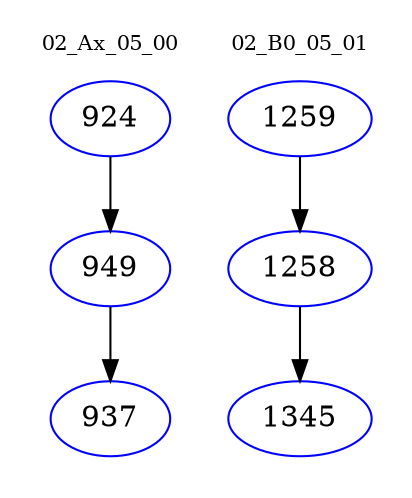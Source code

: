digraph{
subgraph cluster_0 {
color = white
label = "02_Ax_05_00";
fontsize=10;
T0_924 [label="924", color="blue"]
T0_924 -> T0_949 [color="black"]
T0_949 [label="949", color="blue"]
T0_949 -> T0_937 [color="black"]
T0_937 [label="937", color="blue"]
}
subgraph cluster_1 {
color = white
label = "02_B0_05_01";
fontsize=10;
T1_1259 [label="1259", color="blue"]
T1_1259 -> T1_1258 [color="black"]
T1_1258 [label="1258", color="blue"]
T1_1258 -> T1_1345 [color="black"]
T1_1345 [label="1345", color="blue"]
}
}
